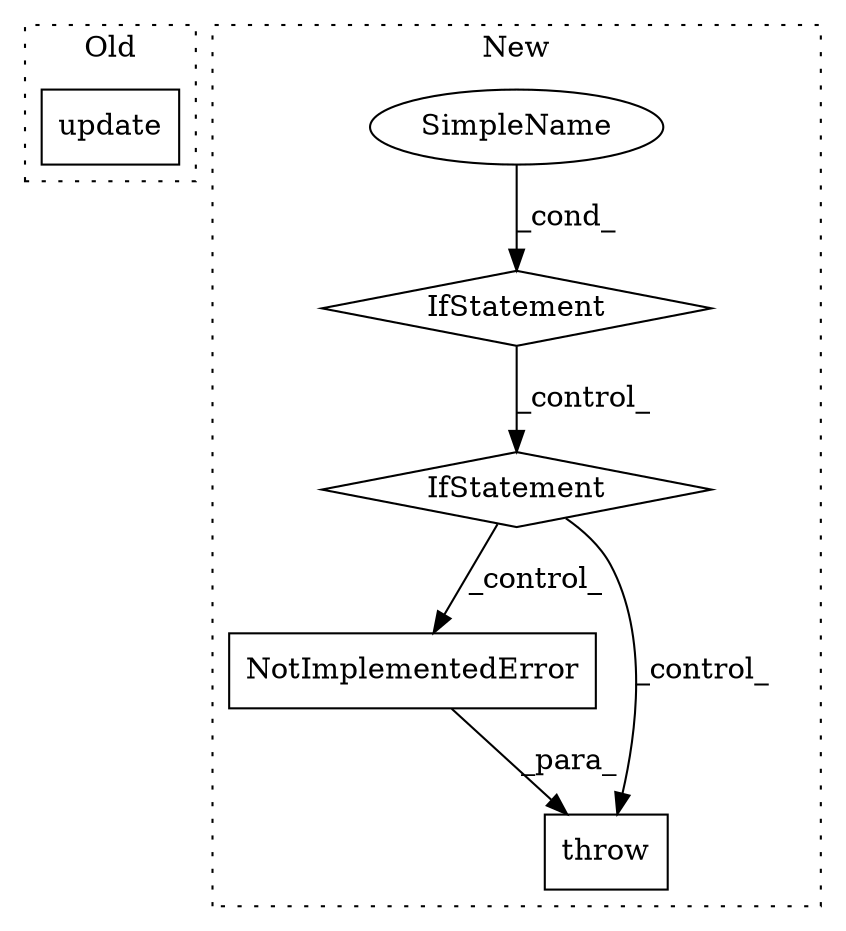 digraph G {
subgraph cluster0 {
1 [label="update" a="32" s="1310,1319" l="7,1" shape="box"];
label = "Old";
style="dotted";
}
subgraph cluster1 {
2 [label="NotImplementedError" a="32" s="1802,1836" l="20,1" shape="box"];
3 [label="IfStatement" a="25" s="1588,1617" l="4,2" shape="diamond"];
4 [label="SimpleName" a="42" s="" l="" shape="ellipse"];
5 [label="IfStatement" a="25" s="1451,1490" l="10,2" shape="diamond"];
6 [label="throw" a="53" s="1796" l="6" shape="box"];
label = "New";
style="dotted";
}
2 -> 6 [label="_para_"];
3 -> 2 [label="_control_"];
3 -> 6 [label="_control_"];
4 -> 5 [label="_cond_"];
5 -> 3 [label="_control_"];
}